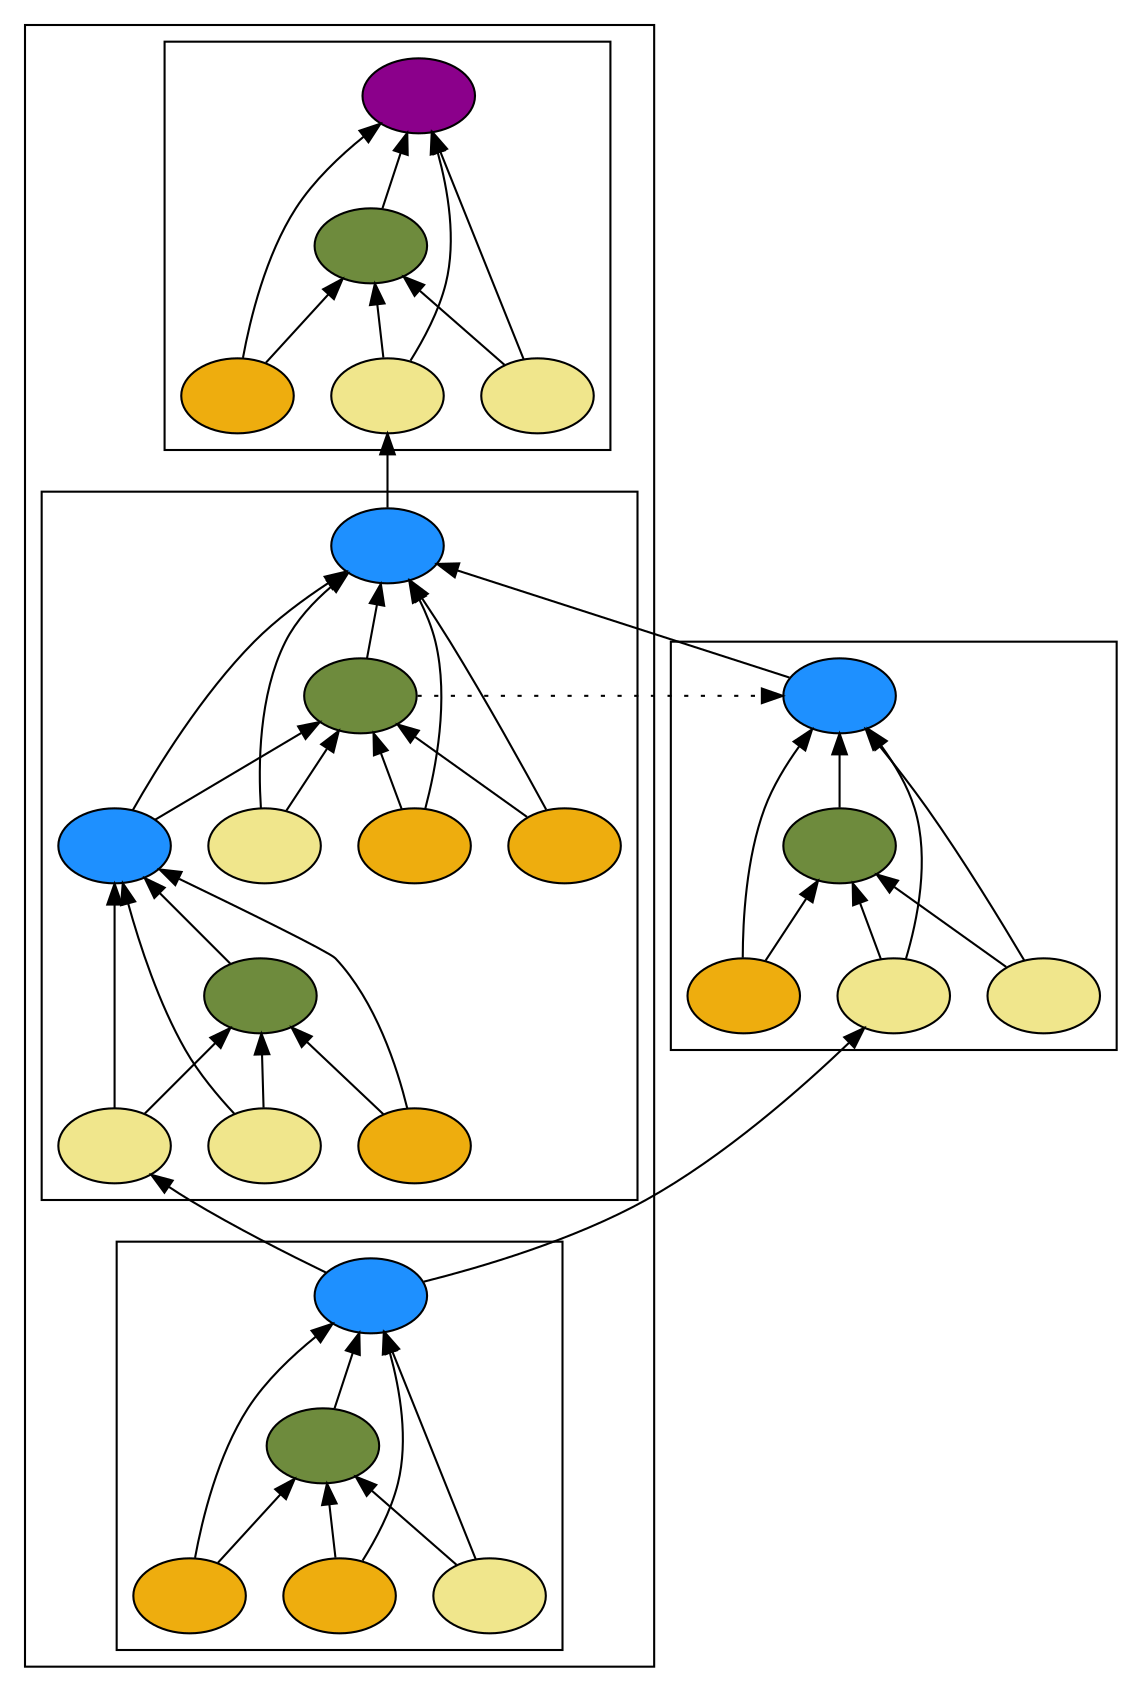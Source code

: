 digraph {
rankdir=BT
fontsize=24
subgraph cluster1 {
subgraph cluster2 {
"60032512"["fillcolor"="dodgerblue" "fontsize"="24" "label"="" "shape"="ellipse" "style"="filled" ]
"59581664"["fillcolor"="darkolivegreen4" "fontsize"="24" "label"="" "shape"="ellipse" "style"="filled" ]
"60730192"["fillcolor"="khaki" "fontsize"="24" "label"="" "shape"="ellipse" "style"="filled" ]
"58687760"["fillcolor"="darkgoldenrod2" "fontsize"="24" "label"="" "shape"="ellipse" "style"="filled" ]
"59543920"["fillcolor"="darkgoldenrod2" "fontsize"="24" "label"="" "shape"="ellipse" "style"="filled" ]
}

subgraph cluster3 {
"58863744"["fillcolor"="dodgerblue" "fontsize"="24" "label"="" "shape"="ellipse" "style"="filled" ]
"61024240"["fillcolor"="darkolivegreen4" "fontsize"="24" "label"="" "shape"="ellipse" "style"="filled" ]
"58995920"["fillcolor"="khaki" "fontsize"="24" "label"="" "shape"="ellipse" "style"="filled" ]
"58799440"["fillcolor"="dodgerblue" "fontsize"="24" "label"="" "shape"="ellipse" "style"="filled" ]
"58598656"["fillcolor"="darkolivegreen4" "fontsize"="24" "label"="" "shape"="ellipse" "style"="filled" ]
"58682784"["fillcolor"="khaki" "fontsize"="24" "label"="" "shape"="ellipse" "style"="filled" ]
"58846304"["fillcolor"="khaki" "fontsize"="24" "label"="" "shape"="ellipse" "style"="filled" ]
"59036848"["fillcolor"="darkgoldenrod2" "fontsize"="24" "label"="" "shape"="ellipse" "style"="filled" ]
"58570656"["fillcolor"="darkgoldenrod2" "fontsize"="24" "label"="" "shape"="ellipse" "style"="filled" ]
"59044160"["fillcolor"="darkgoldenrod2" "fontsize"="24" "label"="" "shape"="ellipse" "style"="filled" ]
}

subgraph cluster4 {
"59642864"["fillcolor"="magenta4" "fontsize"="24" "label"="" "shape"="ellipse" "style"="filled" ]
"59605120"["fillcolor"="darkolivegreen4" "fontsize"="24" "label"="" "shape"="ellipse" "style"="filled" ]
"59680608"["fillcolor"="khaki" "fontsize"="24" "label"="" "shape"="ellipse" "style"="filled" ]
"59718352"["fillcolor"="khaki" "fontsize"="24" "label"="" "shape"="ellipse" "style"="filled" ]
"59756096"["fillcolor"="darkgoldenrod2" "fontsize"="24" "label"="" "shape"="ellipse" "style"="filled" ]
}

}

subgraph cluster5 {
"59392624"["fillcolor"="dodgerblue" "fontsize"="24" "label"="" "shape"="ellipse" "style"="filled" ]
"59356448"["fillcolor"="darkolivegreen4" "fontsize"="24" "label"="" "shape"="ellipse" "style"="filled" ]
"59443824"["fillcolor"="khaki" "fontsize"="24" "label"="" "shape"="ellipse" "style"="filled" ]
"59480000"["fillcolor"="khaki" "fontsize"="24" "label"="" "shape"="ellipse" "style"="filled" ]
"59531200"["fillcolor"="darkgoldenrod2" "fontsize"="24" "label"="" "shape"="ellipse" "style"="filled" ]
}

"58995920" -> "58863744"["arrowhead"="normal" "color"="black" "constraint"="true" "style"="solid" ]
"58995920" -> "61024240"["arrowhead"="normal" "color"="black" "constraint"="true" "style"="solid" ]
"58799440" -> "58863744"["arrowhead"="normal" "color"="black" "constraint"="true" "style"="solid" ]
"58799440" -> "61024240"["arrowhead"="normal" "color"="black" "constraint"="true" "style"="solid" ]
"58682784" -> "58799440"["arrowhead"="normal" "color"="black" "constraint"="true" "style"="solid" ]
"58682784" -> "58598656"["arrowhead"="normal" "color"="black" "constraint"="true" "style"="solid" ]
"58846304" -> "58799440"["arrowhead"="normal" "color"="black" "constraint"="true" "style"="solid" ]
"58846304" -> "58598656"["arrowhead"="normal" "color"="black" "constraint"="true" "style"="solid" ]
"60032512" -> "58846304"["arrowhead"="normal" "color"="black" "constraint"="true" "style"="solid" ]
"59036848" -> "58799440"["arrowhead"="normal" "color"="black" "constraint"="true" "style"="solid" ]
"59036848" -> "58598656"["arrowhead"="normal" "color"="black" "constraint"="true" "style"="solid" ]
"58598656" -> "58799440"["arrowhead"="normal" "color"="black" "constraint"="true" "style"="solid" ]
"58570656" -> "58863744"["arrowhead"="normal" "color"="black" "constraint"="true" "style"="solid" ]
"58570656" -> "61024240"["arrowhead"="normal" "color"="black" "constraint"="true" "style"="solid" ]
"59044160" -> "58863744"["arrowhead"="normal" "color"="black" "constraint"="true" "style"="solid" ]
"59044160" -> "61024240"["arrowhead"="normal" "color"="black" "constraint"="true" "style"="solid" ]
"61024240" -> "58863744"["arrowhead"="normal" "color"="black" "constraint"="true" "style"="solid" ]
"59392624" -> "58863744"["arrowhead"="normal" "color"="black" "constraint"="true" "style"="solid" ]
"61024240" -> "59392624"["arrowhead"="normal" "color"="black" "constraint"="false" "style"="dotted" ]
"59443824" -> "59392624"["arrowhead"="normal" "color"="black" "constraint"="true" "style"="solid" ]
"59443824" -> "59356448"["arrowhead"="normal" "color"="black" "constraint"="true" "style"="solid" ]
"59480000" -> "59392624"["arrowhead"="normal" "color"="black" "constraint"="true" "style"="solid" ]
"59480000" -> "59356448"["arrowhead"="normal" "color"="black" "constraint"="true" "style"="solid" ]
"60032512" -> "59480000"["arrowhead"="normal" "color"="black" "constraint"="true" "style"="solid" ]
"59531200" -> "59392624"["arrowhead"="normal" "color"="black" "constraint"="true" "style"="solid" ]
"59531200" -> "59356448"["arrowhead"="normal" "color"="black" "constraint"="true" "style"="solid" ]
"59356448" -> "59392624"["arrowhead"="normal" "color"="black" "constraint"="true" "style"="solid" ]
"59680608" -> "59642864"["arrowhead"="normal" "color"="black" "constraint"="true" "style"="solid" ]
"59680608" -> "59605120"["arrowhead"="normal" "color"="black" "constraint"="true" "style"="solid" ]
"59718352" -> "59642864"["arrowhead"="normal" "color"="black" "constraint"="true" "style"="solid" ]
"59718352" -> "59605120"["arrowhead"="normal" "color"="black" "constraint"="true" "style"="solid" ]
"58863744" -> "59718352"["arrowhead"="normal" "color"="black" "constraint"="true" "style"="solid" ]
"59756096" -> "59642864"["arrowhead"="normal" "color"="black" "constraint"="true" "style"="solid" ]
"59756096" -> "59605120"["arrowhead"="normal" "color"="black" "constraint"="true" "style"="solid" ]
"59605120" -> "59642864"["arrowhead"="normal" "color"="black" "constraint"="true" "style"="solid" ]
"60730192" -> "60032512"["arrowhead"="normal" "color"="black" "constraint"="true" "style"="solid" ]
"60730192" -> "59581664"["arrowhead"="normal" "color"="black" "constraint"="true" "style"="solid" ]
"58687760" -> "60032512"["arrowhead"="normal" "color"="black" "constraint"="true" "style"="solid" ]
"58687760" -> "59581664"["arrowhead"="normal" "color"="black" "constraint"="true" "style"="solid" ]
"59543920" -> "60032512"["arrowhead"="normal" "color"="black" "constraint"="true" "style"="solid" ]
"59543920" -> "59581664"["arrowhead"="normal" "color"="black" "constraint"="true" "style"="solid" ]
"59581664" -> "60032512"["arrowhead"="normal" "color"="black" "constraint"="true" "style"="solid" ]

}